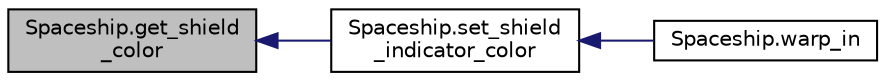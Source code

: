 digraph "Spaceship.get_shield_color"
{
  edge [fontname="Helvetica",fontsize="10",labelfontname="Helvetica",labelfontsize="10"];
  node [fontname="Helvetica",fontsize="10",shape=record];
  rankdir="LR";
  Node98 [label="Spaceship.get_shield\l_color",height=0.2,width=0.4,color="black", fillcolor="grey75", style="filled", fontcolor="black"];
  Node98 -> Node99 [dir="back",color="midnightblue",fontsize="10",style="solid",fontname="Helvetica"];
  Node99 [label="Spaceship.set_shield\l_indicator_color",height=0.2,width=0.4,color="black", fillcolor="white", style="filled",URL="$class_spaceship.html#ade12946ccbbfffb92a864b710dc2217d",tooltip="Legt die Farben für die Schild-Viertelkreise fest "];
  Node99 -> Node100 [dir="back",color="midnightblue",fontsize="10",style="solid",fontname="Helvetica"];
  Node100 [label="Spaceship.warp_in",height=0.2,width=0.4,color="black", fillcolor="white", style="filled",URL="$class_spaceship.html#a4a932f067ed922c34f82fa4479dbdf4d",tooltip="Lässt das Raumschiff reinwarpen "];
}
